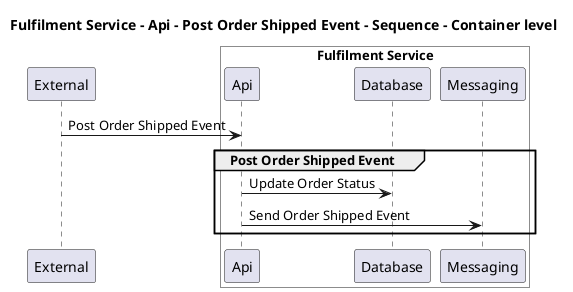 @startuml

title Fulfilment Service - Api - Post Order Shipped Event - Sequence - Container level

participant "External" as C4InterFlow.SoftwareSystems.ExternalSystem

box "Fulfilment Service" #White
    participant "Api" as ECommercePlatform.SoftwareSystems.FulfilmentService.Containers.Api
    participant "Database" as ECommercePlatform.SoftwareSystems.FulfilmentService.Containers.Database
    participant "Messaging" as ECommercePlatform.SoftwareSystems.FulfilmentService.Containers.Messaging
end box


C4InterFlow.SoftwareSystems.ExternalSystem -> ECommercePlatform.SoftwareSystems.FulfilmentService.Containers.Api : Post Order Shipped Event
group Post Order Shipped Event
ECommercePlatform.SoftwareSystems.FulfilmentService.Containers.Api -> ECommercePlatform.SoftwareSystems.FulfilmentService.Containers.Database : Update Order Status
ECommercePlatform.SoftwareSystems.FulfilmentService.Containers.Api -> ECommercePlatform.SoftwareSystems.FulfilmentService.Containers.Messaging : Send Order Shipped Event
end


@enduml
